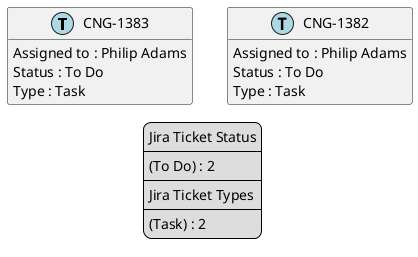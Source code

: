@startuml
'https://plantuml.com/class-diagram

' GENERATE CLASS DIAGRAM ===========
' Generated at    : Mon Apr 15 15:18:49 CEST 2024

hide empty members

legend
Jira Ticket Status
----
(To Do) : 2
----
Jira Ticket Types
----
(Task) : 2
end legend


' Tickets =======
class "CNG-1383" << (T,lightblue) >> {
  Assigned to : Philip Adams
  Status : To Do
  Type : Task
}

class "CNG-1382" << (T,lightblue) >> {
  Assigned to : Philip Adams
  Status : To Do
  Type : Task
}



' Links =======


@enduml
